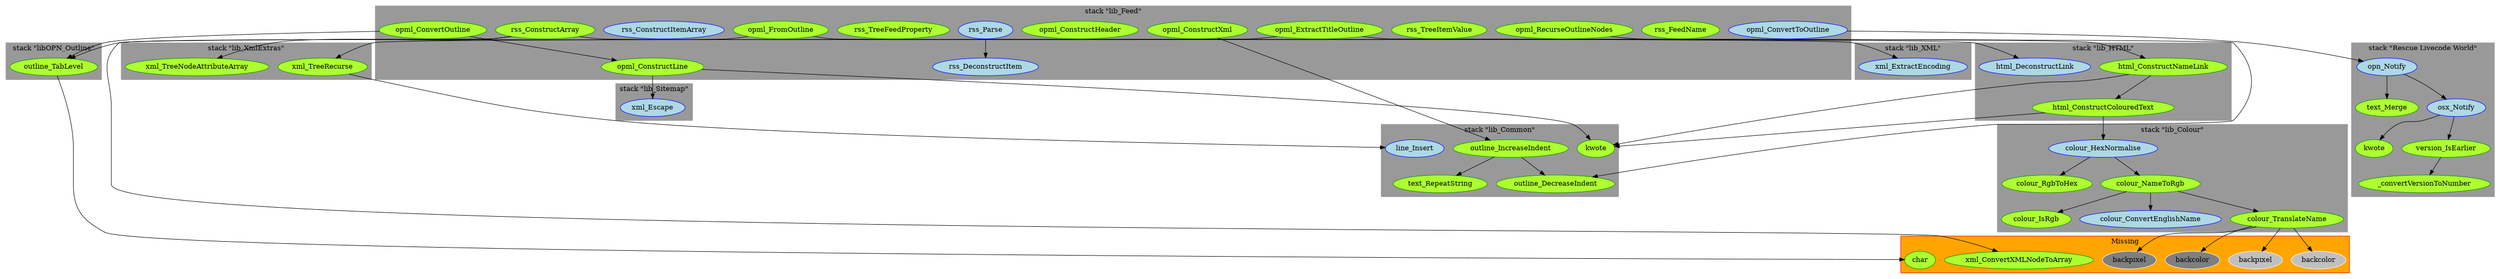 digraph "dot_FromArray" {	graph [		clusterrank="true"		size="31.2500,31.2500"	];		subgraph "g" {		node [fillcolor="grey50", style="filled", color="white"];			n10 [label="backcolor" URL="backcolor%2Cg%2CMissing%2C1"];		n12 [label="backpixel" URL="backpixel%2Cg%2CMissing%2C1"];	}		subgraph "f" {		node [fillcolor="GreenYellow", style="filled", color="Green4"];			n33 [label="opml_ConstructXml" URL="opml_ConstructXml%2Cf%2Cstack+%22lib_Feed%22%2C1"];		n2 [label="outline_DecreaseIndent" URL="outline_DecreaseIndent%2Cf%2Cstack+%22lib_Common%22%2C1"];		n28 [label="opml_ConstructLine" URL="opml_ConstructLine%2Cf%2Cstack+%22lib_Feed%22%2C1"];		n31 [label="rss_FeedName" URL="rss_FeedName%2Cf%2Cstack+%22lib_Feed%22%2C1"];		n27 [label="opml_ConvertOutline" URL="opml_ConvertOutline%2Cf%2Cstack+%22lib_Feed%22%2C1"];		n25 [label="text_Merge" URL="text_Merge%2Cf%2Cstack+%22Rescue+Livecode+World%22%2C1"];		n9 [label="_convertVersionToNumber" URL="_convertVersionToNumber%2Cf%2Cstack+%22Rescue+Livecode+World%22%2C1"];		n21 [label="html_ConstructColouredText" URL="html_ConstructColouredText%2Cf%2Cstack+%22lib_HTML%22%2C1"];		n44 [label="rss_TreeItemValue" URL="rss_TreeItemValue%2Cf%2Cstack+%22lib_Feed%22%2C1"];		n14 [label="outline_TabLevel" URL="outline_TabLevel%2Cf%2Cstack+%22libOPN_Outline%22%2C1"];		n16 [label="rss_ConstructArray" URL="rss_ConstructArray%2Cf%2Cstack+%22lib_Feed%22%2C1"];		n7 [label="colour_TranslateName" URL="colour_TranslateName%2Cf%2Cstack+%22lib_Colour%22%2C1"];		n1 [label="opml_ExtractTitleOutline" URL="opml_ExtractTitleOutline%2Cf%2Cstack+%22lib_Feed%22%2C1"];		n3 [label="xml_TreeRecurse" URL="xml_TreeRecurse%2Cf%2Cstack+%22lib_XmlExtras%22%2C1"];		n29 [label="kwote" URL="kwote%2Cf%2Cstack+%22Rescue+Livecode+World%22%2C1"];		n32 [label="opml_ConstructHeader" URL="opml_ConstructHeader%2Cf%2Cstack+%22lib_Feed%22%2C1"];		n34 [label="outline_IncreaseIndent" URL="outline_IncreaseIndent%2Cf%2Cstack+%22lib_Common%22%2C1"];		n46 [label="text_RepeatString" URL="text_RepeatString%2Cf%2Cstack+%22lib_Common%22%2C1"];		n26 [label="opml_RecurseOutlineNodes" URL="opml_RecurseOutlineNodes%2Cf%2Cstack+%22lib_Feed%22%2C1"];		n22 [label="kwote" URL="kwote%2Cf%2Cstack+%22lib_Common%22%2C1"];		n20 [label="html_ConstructNameLink" URL="html_ConstructNameLink%2Cf%2Cstack+%22lib_HTML%22%2C1"];		n19 [label="xml_TreeNodeAttributeArray" URL="xml_TreeNodeAttributeArray%2Cf%2Cstack+%22lib_XmlExtras%22%2C1"];		n8 [label="version_IsEarlier" URL="version_IsEarlier%2Cf%2Cstack+%22Rescue+Livecode+World%22%2C1"];		n39 [label="colour_RgbToHex" URL="colour_RgbToHex%2Cf%2Cstack+%22lib_Colour%22%2C1"];		n4 [label="colour_NameToRgb" URL="colour_NameToRgb%2Cf%2Cstack+%22lib_Colour%22%2C1"];		n6 [label="colour_IsRgb" URL="colour_IsRgb%2Cf%2Cstack+%22lib_Colour%22%2C1"];		n35 [label="rss_TreeFeedProperty" URL="rss_TreeFeedProperty%2Cf%2Cstack+%22lib_Feed%22%2C1"];		n41 [label="opml_FromOutline" URL="opml_FromOutline%2Cf%2Cstack+%22lib_Feed%22%2C1"];		n15 [label="char" URL="char%2Cf%2CMissing%2C1"];		n17 [label="xml_ConvertXMLNodeToArray" URL="xml_ConvertXMLNodeToArray%2Cf%2CMissing%2C1"];	}		subgraph "c" {		node [fillcolor="LightBlue", style="filled", color="Blue"];			n45 [label="line_Insert" URL="line_Insert%2Cc%2Cstack+%22lib_Common%22%2C1"];		n23 [label="opn_Notify" URL="opn_Notify%2Cc%2Cstack+%22Rescue+Livecode+World%22%2C1"];		n18 [label="xml_ExtractEncoding" URL="xml_ExtractEncoding%2Cc%2Cstack+%22lib_XML%22%2C1"];		n38 [label="xml_Escape" URL="xml_Escape%2Cc%2Cstack+%22lib_Sitemap%22%2C1"];		n5 [label="colour_ConvertEnglishName" URL="colour_ConvertEnglishName%2Cc%2Cstack+%22lib_Colour%22%2C1"];		n36 [label="rss_DeconstructItem" URL="rss_DeconstructItem%2Cc%2Cstack+%22lib_Feed%22%2C1"];		n40 [label="rss_ConstructItemArray" URL="rss_ConstructItemArray%2Cc%2Cstack+%22lib_Feed%22%2C1"];		n42 [label="html_DeconstructLink" URL="html_DeconstructLink%2Cc%2Cstack+%22lib_HTML%22%2C1"];		n30 [label="colour_HexNormalise" URL="colour_HexNormalise%2Cc%2Cstack+%22lib_Colour%22%2C1"];		n24 [label="osx_Notify" URL="osx_Notify%2Cc%2Cstack+%22Rescue+Livecode+World%22%2C1"];		n37 [label="opml_ConvertToOutline" URL="opml_ConvertToOutline%2Cc%2Cstack+%22lib_Feed%22%2C1"];		n43 [label="rss_Parse" URL="rss_Parse%2Cc%2Cstack+%22lib_Feed%22%2C1"];	}		subgraph "s" {		node [fillcolor="grey", style="filled", color="white"];			n11 [label="backcolor" URL="backcolor%2Cs%2CMissing%2C1"];		n13 [label="backpixel" URL="backpixel%2Cs%2CMissing%2C1"];	}		subgraph cluster1 {			label="Missing";			style=filled;			color=red;			fillcolor=orange;					n10; n12; n15; n17; n11; n13	}	subgraph cluster2 {			label="stack \"lib_Colour\"";			style=filled;			color=grey60;			fillcolor=grey60;					n5; n7; n30; n39; n4; n6	}	subgraph cluster3 {			label="stack \"lib_Common\"";			style=filled;			color=grey60;			fillcolor=grey60;					n2; n45; n34; n46; n22	}	subgraph cluster4 {			label="stack \"lib_Feed\"";			style=filled;			color=grey60;			fillcolor=grey60;					n33; n28; n31; n27; n36; n40; n44; n16; n1; n32; n26; n35; n37; n41; n43	}	subgraph cluster5 {			label="stack \"lib_HTML\"";			style=filled;			color=grey60;			fillcolor=grey60;					n21; n42; n20	}	subgraph cluster6 {			label="stack \"lib_Sitemap\"";			style=filled;			color=grey60;			fillcolor=grey60;					n38	}	subgraph cluster7 {			label="stack \"lib_XML\"";			style=filled;			color=grey60;			fillcolor=grey60;					n18	}	subgraph cluster8 {			label="stack \"lib_XmlExtras\"";			style=filled;			color=grey60;			fillcolor=grey60;					n3; n19	}	subgraph cluster9 {			label="stack \"libOPN_Outline\"";			style=filled;			color=grey60;			fillcolor=grey60;					n14	}	subgraph cluster10 {			label="stack \"Rescue Livecode World\"";			style=filled;			color=grey60;			fillcolor=grey60;					n25; n23; n9; n29; n24; n8	}		n37 -> n23;	n34 -> n2;	n34 -> n46;	n3 -> n45;	n28 -> n22;	n28 -> n38;	n16 -> n17;	n16 -> n18;	n16 -> n19;	n7 -> n10;	n7 -> n11;	n7 -> n12;	n7 -> n13;	n14 -> n15;	n1 -> n2;	n1 -> n3;	n4 -> n5;	n4 -> n6;	n4 -> n7;	n21 -> n30;	n21 -> n22;	n8 -> n9;	n20 -> n21;	n20 -> n22;	n23 -> n24;	n23 -> n25;	n24 -> n29;	n24 -> n8;	n27 -> n28;	n27 -> n14;	n26 -> n20;	n33 -> n34;	n30 -> n4;	n30 -> n39;	n41 -> n42;	n41 -> n14;	n43 -> n36;}
